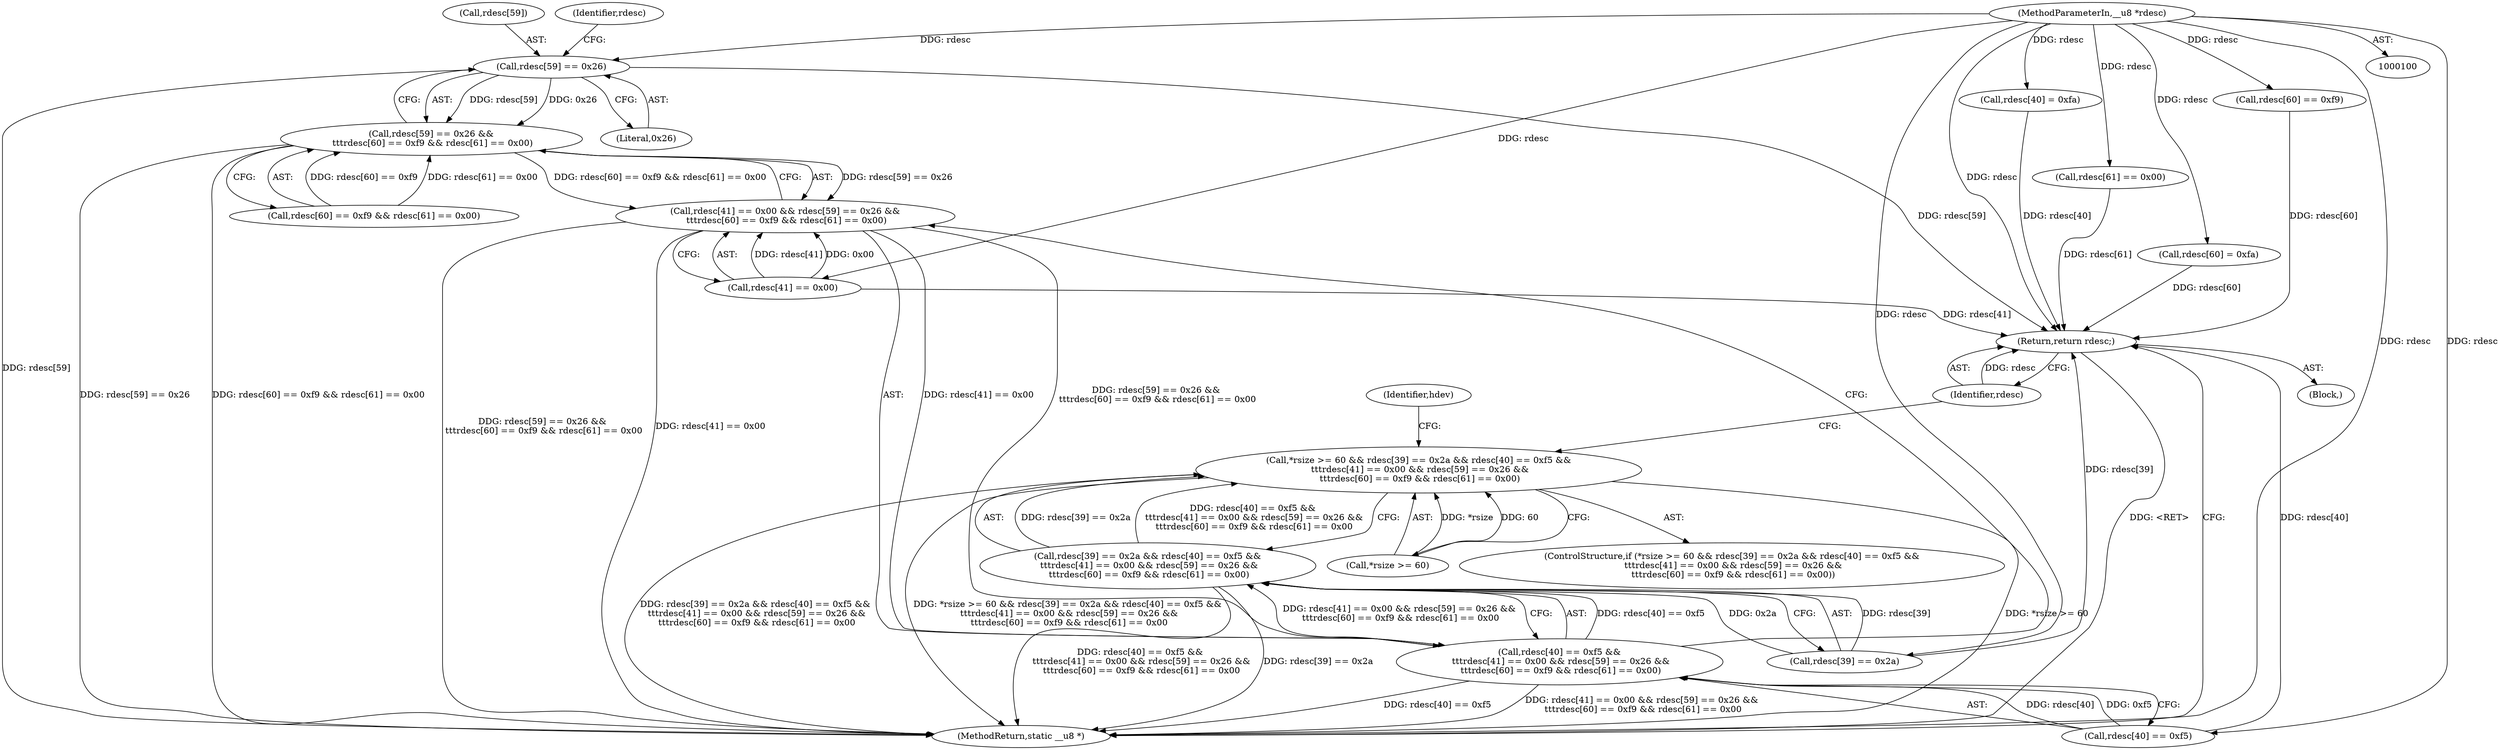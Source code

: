 digraph "1_linux_4ab25786c87eb20857bbb715c3ae34ec8fd6a214_3@array" {
"1000130" [label="(Call,rdesc[59] == 0x26)"];
"1000102" [label="(MethodParameterIn,__u8 *rdesc)"];
"1000129" [label="(Call,rdesc[59] == 0x26 &&\n \t\t\trdesc[60] == 0xf9 && rdesc[61] == 0x00)"];
"1000123" [label="(Call,rdesc[41] == 0x00 && rdesc[59] == 0x26 &&\n \t\t\trdesc[60] == 0xf9 && rdesc[61] == 0x00)"];
"1000117" [label="(Call,rdesc[40] == 0xf5 &&\n \t\t\trdesc[41] == 0x00 && rdesc[59] == 0x26 &&\n \t\t\trdesc[60] == 0xf9 && rdesc[61] == 0x00)"];
"1000111" [label="(Call,rdesc[39] == 0x2a && rdesc[40] == 0xf5 &&\n \t\t\trdesc[41] == 0x00 && rdesc[59] == 0x26 &&\n \t\t\trdesc[60] == 0xf9 && rdesc[61] == 0x00)"];
"1000106" [label="(Call,*rsize >= 60 && rdesc[39] == 0x2a && rdesc[40] == 0xf5 &&\n \t\t\trdesc[41] == 0x00 && rdesc[59] == 0x26 &&\n \t\t\trdesc[60] == 0xf9 && rdesc[61] == 0x00)"];
"1000160" [label="(Return,return rdesc;)"];
"1000118" [label="(Call,rdesc[40] == 0xf5)"];
"1000130" [label="(Call,rdesc[59] == 0x26)"];
"1000129" [label="(Call,rdesc[59] == 0x26 &&\n \t\t\trdesc[60] == 0xf9 && rdesc[61] == 0x00)"];
"1000111" [label="(Call,rdesc[39] == 0x2a && rdesc[40] == 0xf5 &&\n \t\t\trdesc[41] == 0x00 && rdesc[59] == 0x26 &&\n \t\t\trdesc[60] == 0xf9 && rdesc[61] == 0x00)"];
"1000161" [label="(Identifier,rdesc)"];
"1000160" [label="(Return,return rdesc;)"];
"1000106" [label="(Call,*rsize >= 60 && rdesc[39] == 0x2a && rdesc[40] == 0xf5 &&\n \t\t\trdesc[41] == 0x00 && rdesc[59] == 0x26 &&\n \t\t\trdesc[60] == 0xf9 && rdesc[61] == 0x00)"];
"1000162" [label="(MethodReturn,static __u8 *)"];
"1000105" [label="(ControlStructure,if (*rsize >= 60 && rdesc[39] == 0x2a && rdesc[40] == 0xf5 &&\n \t\t\trdesc[41] == 0x00 && rdesc[59] == 0x26 &&\n \t\t\trdesc[60] == 0xf9 && rdesc[61] == 0x00))"];
"1000134" [label="(Literal,0x26)"];
"1000155" [label="(Call,rdesc[40] = 0xfa)"];
"1000104" [label="(Block,)"];
"1000102" [label="(MethodParameterIn,__u8 *rdesc)"];
"1000117" [label="(Call,rdesc[40] == 0xf5 &&\n \t\t\trdesc[41] == 0x00 && rdesc[59] == 0x26 &&\n \t\t\trdesc[60] == 0xf9 && rdesc[61] == 0x00)"];
"1000141" [label="(Call,rdesc[61] == 0x00)"];
"1000150" [label="(Call,rdesc[60] = 0xfa)"];
"1000135" [label="(Call,rdesc[60] == 0xf9 && rdesc[61] == 0x00)"];
"1000124" [label="(Call,rdesc[41] == 0x00)"];
"1000123" [label="(Call,rdesc[41] == 0x00 && rdesc[59] == 0x26 &&\n \t\t\trdesc[60] == 0xf9 && rdesc[61] == 0x00)"];
"1000136" [label="(Call,rdesc[60] == 0xf9)"];
"1000107" [label="(Call,*rsize >= 60)"];
"1000138" [label="(Identifier,rdesc)"];
"1000131" [label="(Call,rdesc[59])"];
"1000112" [label="(Call,rdesc[39] == 0x2a)"];
"1000148" [label="(Identifier,hdev)"];
"1000130" -> "1000129"  [label="AST: "];
"1000130" -> "1000134"  [label="CFG: "];
"1000131" -> "1000130"  [label="AST: "];
"1000134" -> "1000130"  [label="AST: "];
"1000138" -> "1000130"  [label="CFG: "];
"1000129" -> "1000130"  [label="CFG: "];
"1000130" -> "1000162"  [label="DDG: rdesc[59]"];
"1000130" -> "1000129"  [label="DDG: rdesc[59]"];
"1000130" -> "1000129"  [label="DDG: 0x26"];
"1000102" -> "1000130"  [label="DDG: rdesc"];
"1000130" -> "1000160"  [label="DDG: rdesc[59]"];
"1000102" -> "1000100"  [label="AST: "];
"1000102" -> "1000162"  [label="DDG: rdesc"];
"1000102" -> "1000112"  [label="DDG: rdesc"];
"1000102" -> "1000118"  [label="DDG: rdesc"];
"1000102" -> "1000124"  [label="DDG: rdesc"];
"1000102" -> "1000136"  [label="DDG: rdesc"];
"1000102" -> "1000141"  [label="DDG: rdesc"];
"1000102" -> "1000150"  [label="DDG: rdesc"];
"1000102" -> "1000155"  [label="DDG: rdesc"];
"1000102" -> "1000160"  [label="DDG: rdesc"];
"1000129" -> "1000123"  [label="AST: "];
"1000129" -> "1000135"  [label="CFG: "];
"1000135" -> "1000129"  [label="AST: "];
"1000123" -> "1000129"  [label="CFG: "];
"1000129" -> "1000162"  [label="DDG: rdesc[59] == 0x26"];
"1000129" -> "1000162"  [label="DDG: rdesc[60] == 0xf9 && rdesc[61] == 0x00"];
"1000129" -> "1000123"  [label="DDG: rdesc[59] == 0x26"];
"1000129" -> "1000123"  [label="DDG: rdesc[60] == 0xf9 && rdesc[61] == 0x00"];
"1000135" -> "1000129"  [label="DDG: rdesc[60] == 0xf9"];
"1000135" -> "1000129"  [label="DDG: rdesc[61] == 0x00"];
"1000123" -> "1000117"  [label="AST: "];
"1000123" -> "1000124"  [label="CFG: "];
"1000124" -> "1000123"  [label="AST: "];
"1000117" -> "1000123"  [label="CFG: "];
"1000123" -> "1000162"  [label="DDG: rdesc[59] == 0x26 &&\n \t\t\trdesc[60] == 0xf9 && rdesc[61] == 0x00"];
"1000123" -> "1000162"  [label="DDG: rdesc[41] == 0x00"];
"1000123" -> "1000117"  [label="DDG: rdesc[41] == 0x00"];
"1000123" -> "1000117"  [label="DDG: rdesc[59] == 0x26 &&\n \t\t\trdesc[60] == 0xf9 && rdesc[61] == 0x00"];
"1000124" -> "1000123"  [label="DDG: rdesc[41]"];
"1000124" -> "1000123"  [label="DDG: 0x00"];
"1000117" -> "1000111"  [label="AST: "];
"1000117" -> "1000118"  [label="CFG: "];
"1000118" -> "1000117"  [label="AST: "];
"1000111" -> "1000117"  [label="CFG: "];
"1000117" -> "1000162"  [label="DDG: rdesc[40] == 0xf5"];
"1000117" -> "1000162"  [label="DDG: rdesc[41] == 0x00 && rdesc[59] == 0x26 &&\n \t\t\trdesc[60] == 0xf9 && rdesc[61] == 0x00"];
"1000117" -> "1000111"  [label="DDG: rdesc[40] == 0xf5"];
"1000117" -> "1000111"  [label="DDG: rdesc[41] == 0x00 && rdesc[59] == 0x26 &&\n \t\t\trdesc[60] == 0xf9 && rdesc[61] == 0x00"];
"1000118" -> "1000117"  [label="DDG: rdesc[40]"];
"1000118" -> "1000117"  [label="DDG: 0xf5"];
"1000111" -> "1000106"  [label="AST: "];
"1000111" -> "1000112"  [label="CFG: "];
"1000112" -> "1000111"  [label="AST: "];
"1000106" -> "1000111"  [label="CFG: "];
"1000111" -> "1000162"  [label="DDG: rdesc[40] == 0xf5 &&\n \t\t\trdesc[41] == 0x00 && rdesc[59] == 0x26 &&\n \t\t\trdesc[60] == 0xf9 && rdesc[61] == 0x00"];
"1000111" -> "1000162"  [label="DDG: rdesc[39] == 0x2a"];
"1000111" -> "1000106"  [label="DDG: rdesc[39] == 0x2a"];
"1000111" -> "1000106"  [label="DDG: rdesc[40] == 0xf5 &&\n \t\t\trdesc[41] == 0x00 && rdesc[59] == 0x26 &&\n \t\t\trdesc[60] == 0xf9 && rdesc[61] == 0x00"];
"1000112" -> "1000111"  [label="DDG: rdesc[39]"];
"1000112" -> "1000111"  [label="DDG: 0x2a"];
"1000106" -> "1000105"  [label="AST: "];
"1000106" -> "1000107"  [label="CFG: "];
"1000107" -> "1000106"  [label="AST: "];
"1000148" -> "1000106"  [label="CFG: "];
"1000161" -> "1000106"  [label="CFG: "];
"1000106" -> "1000162"  [label="DDG: *rsize >= 60"];
"1000106" -> "1000162"  [label="DDG: rdesc[39] == 0x2a && rdesc[40] == 0xf5 &&\n \t\t\trdesc[41] == 0x00 && rdesc[59] == 0x26 &&\n \t\t\trdesc[60] == 0xf9 && rdesc[61] == 0x00"];
"1000106" -> "1000162"  [label="DDG: *rsize >= 60 && rdesc[39] == 0x2a && rdesc[40] == 0xf5 &&\n \t\t\trdesc[41] == 0x00 && rdesc[59] == 0x26 &&\n \t\t\trdesc[60] == 0xf9 && rdesc[61] == 0x00"];
"1000107" -> "1000106"  [label="DDG: *rsize"];
"1000107" -> "1000106"  [label="DDG: 60"];
"1000160" -> "1000104"  [label="AST: "];
"1000160" -> "1000161"  [label="CFG: "];
"1000161" -> "1000160"  [label="AST: "];
"1000162" -> "1000160"  [label="CFG: "];
"1000160" -> "1000162"  [label="DDG: <RET>"];
"1000161" -> "1000160"  [label="DDG: rdesc"];
"1000141" -> "1000160"  [label="DDG: rdesc[61]"];
"1000124" -> "1000160"  [label="DDG: rdesc[41]"];
"1000150" -> "1000160"  [label="DDG: rdesc[60]"];
"1000112" -> "1000160"  [label="DDG: rdesc[39]"];
"1000155" -> "1000160"  [label="DDG: rdesc[40]"];
"1000118" -> "1000160"  [label="DDG: rdesc[40]"];
"1000136" -> "1000160"  [label="DDG: rdesc[60]"];
}
